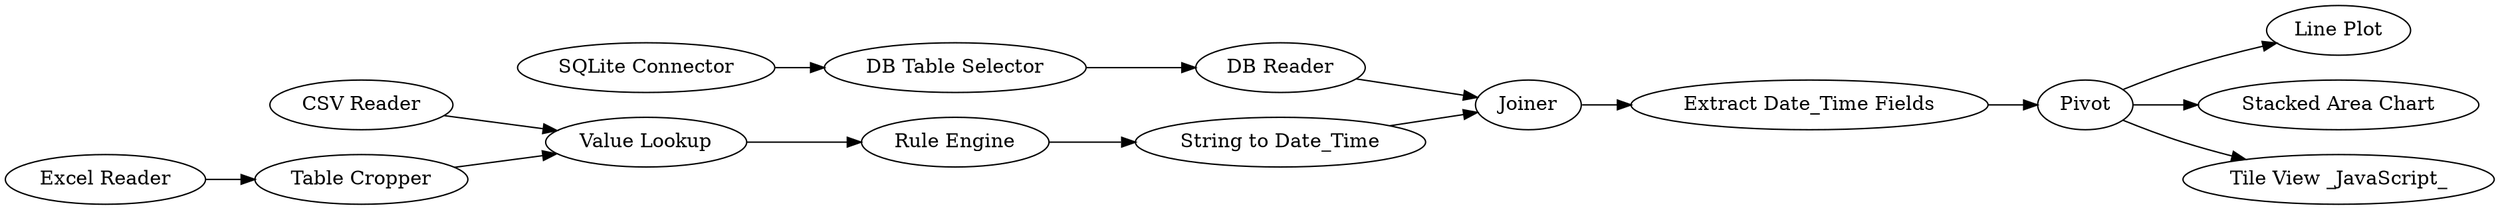 digraph {
	266 [label="Table Cropper"]
	271 [label="Value Lookup"]
	272 [label="Rule Engine"]
	273 [label="String to Date_Time"]
	368 [label=Joiner]
	373 [label=Pivot]
	374 [label="Line Plot"]
	375 [label="Extract Date_Time Fields"]
	403 [label="DB Table Selector"]
	404 [label="DB Reader"]
	406 [label="SQLite Connector"]
	412 [label="Stacked Area Chart"]
	413 [label="Tile View _JavaScript_"]
	424 [label="CSV Reader"]
	426 [label="Excel Reader"]
	266 -> 271
	271 -> 272
	272 -> 273
	273 -> 368
	368 -> 375
	373 -> 374
	373 -> 413
	373 -> 412
	375 -> 373
	403 -> 404
	404 -> 368
	406 -> 403
	424 -> 271
	426 -> 266
	rankdir=LR
}
